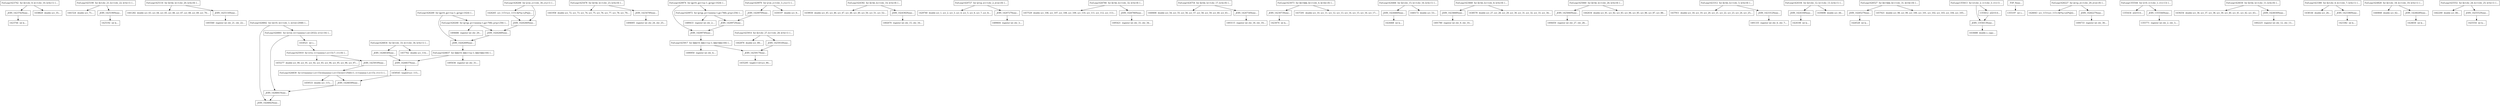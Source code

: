 digraph CFG {
	_JOIN_1423742 [label="_JOIN_1423742None...",shape=box];
	_JOIN_1423742 -> 1423744;
	1425192 [label="1425192  int k;...",shape=box];
	1493560 [label="1493560  register int cbv_21, cbv_22;...",shape=box];
	1494686 [label="1494686  register int cbv_29;...",shape=box];
	ForLoop1425478 [label="ForLoop1425478  for (k=kt; k<=cbv_23; k=k+8) {...",shape=box];
	ForLoop1425478 -> 1441958;
	ForLoop1425478 -> _JOIN_1425478;
	1489433 [label="1489433  register int cbv_2;...",shape=box];
	1439930 [label="1439930  double scv_45, scv_46, scv_47, scv_48, scv_49, scv_50, scv_51, scv_52;...",shape=box];
	1418521 [label="1418521  int i;...",shape=box];
	1418521 -> ForLoop1425919;
	1429740 [label="1429740  double scv_1, scv_2, scv_3, scv_4, scv_5, scv_6, scv_7, scv_8;...",shape=box];
	ForLoop1426841 [label="ForLoop1426841  for (ii=iii; ii<=min(nx-1,iii+2032); ii=ii+16) {...",shape=box];
	ForLoop1426841 -> 1418521;
	ForLoop1426841 -> _JOIN_1426841;
	ForLoop1424392 [label="ForLoop1424392  for (k=kt; k<=cbv_14; k=k+8) {...",shape=box];
	ForLoop1424392 -> 1439930;
	ForLoop1424392 -> _JOIN_1424392;
	ForLoop1425914 [label="ForLoop1425914  for (k=cbv_27; k<=cbv_28; k=k+1) {...",shape=box];
	ForLoop1425914 -> 1442876;
	ForLoop1425914 -> _JOIN_1425914;
	ForLoop1425917 [label="ForLoop1425917  for (kkk=0; kkk<=ny-1; kkk=kkk+64) {...",shape=box];
	ForLoop1425917 -> 1490950;
	ForLoop1425917 -> _JOIN_1425917;
	1495421 [label="1495421  register int cbv_33, cbv_34;...",shape=box];
	1440606 [label="1440606  double scv_54, scv_55, scv_56, scv_57, scv_58, scv_59, scv_60, scv_61;...",shape=box];
	_JOIN_1423073 [label="_JOIN_1423073None...",shape=box];
	_JOIN_1423073 -> 1423074;
	_JOIN_1424466 [label="_JOIN_1424466None...",shape=box];
	_JOIN_1424466 -> 1424468;
	1441282 [label="1441282  double scv_63, scv_64, scv_65, scv_66, scv_67, scv_68, scv_69, scv_70;...",shape=box];
	ForLoop1425919 [label="ForLoop1425919  for (i=ii; i<=min(nx-1,ii+15)-7; i=i+8) {...",shape=box];
	ForLoop1425919 -> 1455277;
	ForLoop1425919 -> _JOIN_1425919;
	_JOIN_1423668 [label="_JOIN_1423668None...",shape=box];
	_JOIN_1423668 -> 1491780;
	1459533 [label="1459533  double scv_115;...",shape=box];
	ForLoop1424466 [label="ForLoop1424466  for (k=cbv_15; k<=cbv_16; k=k+1) {...",shape=box];
	ForLoop1424466 -> 1440172;
	ForLoop1424466 -> _JOIN_1424466;
	1491780 [label="1491780  register int cbv_9, cbv_10;...",shape=box];
	1440172 [label="1440172  double scv_53;...",shape=box];
	ForLoop1423073 [label="ForLoop1423073  for (kt=kkk; kt<=cbv_4; kt=kt+8) {...",shape=box];
	ForLoop1423073 -> 1437291;
	ForLoop1423073 -> _JOIN_1423073;
	1495036 [label="1495036  register int cbv_31;...",shape=box];
	_JOIN_1426266 [label="_JOIN_1426266None...",shape=box];
	_JOIN_1426266 -> _JOIN_1426268;
	_JOIN_1425478 [label="_JOIN_1425478None...",shape=box];
	_JOIN_1425478 -> 1494005;
	_JOIN_1425840 [label="_JOIN_1425840None...",shape=box];
	_JOIN_1425840 -> 1494450;
	_JOIN_1426268 [label="_JOIN_1426268None...",shape=box];
	_JOIN_1426268 -> _JOIN_1426269;
	_JOIN_1426269 [label="_JOIN_1426269None...",shape=box];
	_JOIN_1426269 -> ForLoop1426837;
	1437911 [label="1437911  double scv_18, scv_19, scv_20, scv_21, scv_22, scv_23, scv_24, scv_25;...",shape=box];
	1492670 [label="1492670  register int cbv_15, cbv_16;...",shape=box];
	ForLoop1426766 [label="ForLoop1426766  for (k=kt; k<=cbv_32; k=k+8) {...",shape=box];
	ForLoop1426766 -> 1457529;
	ForLoop1426766 -> _JOIN_1426766;
	1437291 [label="1437291  double scv_10, scv_11, scv_12, scv_13, scv_14, scv_15, scv_16, scv_17;...",shape=box];
	_JOIN_1424104 [label="_JOIN_1424104None...",shape=box];
	_JOIN_1424104 -> 1424106;
	_JOIN_1426839 [label="_JOIN_1426839None...",shape=box];
	_JOIN_1426839 -> _JOIN_1426841;
	1439496 [label="1439496  double scv_44;...",shape=box];
	1430197 [label="1430197  double scv_9;...",shape=box];
	_JOIN_1426837 [label="_JOIN_1426837None...",shape=box];
	_JOIN_1426837 -> 1459545;
	_JOIN_1426834 [label="_JOIN_1426834None...",shape=box];
	_JOIN_1426834 -> _JOIN_1426837;
	ForLoop1425190 [label="ForLoop1425190  for (k=cbv_21; k<=cbv_22; k=k+1) {...",shape=box];
	ForLoop1425190 -> 1441524;
	ForLoop1425190 -> _JOIN_1425190;
	_JOIN_1425116 [label="_JOIN_1425116None...",shape=box];
	_JOIN_1425116 -> 1493560;
	1490950 [label="1490950  register int cbv_4;...",shape=box];
	_JOIN_1426527 [label="_JOIN_1426527None...",shape=box];
	_JOIN_1426527 -> 1426528;
	_JOIN_1355613 [label="_JOIN_1355613None...",shape=box];
	_JOIN_1355613 -> 1418488;
	1494450 [label="1494450  register int cbv_27, cbv_28;...",shape=box];
	_JOIN_1425919 [label="_JOIN_1425919None...",shape=box];
	_JOIN_1425919 -> ForLoop1426839;
	1424106 [label="1424106  int k;...",shape=box];
	ForLoop1425116 [label="ForLoop1425116  for (k=kt; k<=cbv_20; k=k+8) {...",shape=box];
	ForLoop1425116 -> 1441282;
	ForLoop1425116 -> _JOIN_1425116;
	1355197 [label="1355197  int i;...",shape=box];
	_JOIN_1425914 [label="_JOIN_1425914None...",shape=box];
	_JOIN_1425914 -> _JOIN_1425917;
	_JOIN_1425917 [label="_JOIN_1425917None...",shape=box];
	_JOIN_1425917 -> 1455295;
	1457529 [label="1457529  double scv_106, scv_107, scv_108, scv_109, scv_110, scv_111, scv_112, scv_113;...",shape=box];
	ForLoop1420974 [label="ForLoop1420974  for (jjj=0; jjj<=ny-1; jjj=jjj+1024) {...",shape=box];
	ForLoop1420974 -> ForLoop1420972;
	ForLoop1420974 -> _JOIN_1420974;
	ForLoop1420970 [label="ForLoop1420970  for (j=jt; j<=cbv_3; j=j+1) {...",shape=box];
	ForLoop1420970 -> 1430197;
	ForLoop1420970 -> _JOIN_1420970;
	ForLoop1420972 [label="ForLoop1420972  for (jj=jjj; jj<=min(ny-1,jjj+768); jj=jj+256) {...",shape=box];
	ForLoop1420972 -> 1489433;
	ForLoop1420972 -> _JOIN_1420972;
	1455295 [label="1455295  tmp[(i+1)]=scv_90;...",shape=box];
	ForLoop1426227 [label="ForLoop1426227  for (jt=jj; jt<=cbv_29; jt=jt+8) {...",shape=box];
	ForLoop1426227 -> 1426043;
	ForLoop1426227 -> _JOIN_1426227;
	1355771 [label="1355771  register int cbv_2, cbv_3;...",shape=box];
	1492225 [label="1492225  register int cbv_12, cbv_13;...",shape=box];
	1441958 [label="1441958  double scv_72, scv_73, scv_74, scv_75, scv_76, scv_77, scv_78, scv_79;...",shape=box];
	ForLoop1355613 [label="ForLoop1355613  for (i=cbv_2; i<=cbv_3; i=i+1) ...",shape=box];
	ForLoop1355613 -> 1355612;
	ForLoop1355613 -> _JOIN_1355613;
	ForLoop1423380 [label="ForLoop1423380  for (k=cbv_6; k<=cbv_7; k=k+1) {...",shape=box];
	ForLoop1423380 -> 1438144;
	ForLoop1423380 -> _JOIN_1423380;
	_JOIN_1424754 [label="_JOIN_1424754None...",shape=box];
	_JOIN_1424754 -> 1493115;
	1424468 [label="1424468  int k;...",shape=box];
	ForLoop1423668 [label="ForLoop1423668  for (k=kt; k<=cbv_8; k=k+8) {...",shape=box];
	ForLoop1423668 -> 1438578;
	ForLoop1423668 -> _JOIN_1423668;
	_JOIN_1420974 [label="_JOIN_1420974None...",shape=box];
	_JOIN_1420974 -> ForLoop1425917;
	ForLoop1425840 [label="ForLoop1425840  for (k=kt; k<=cbv_26; k=k+8) {...",shape=box];
	ForLoop1425840 -> 1442634;
	ForLoop1425840 -> _JOIN_1425840;
	_JOIN_1420970 [label="_JOIN_1420970None...",shape=box];
	_JOIN_1420970 -> _JOIN_1420972;
	_JOIN_1420972 [label="_JOIN_1420972None...",shape=box];
	_JOIN_1420972 -> _JOIN_1420974;
	1439254 [label="1439254  double scv_36, scv_37, scv_38, scv_39, scv_40, scv_41, scv_42, scv_43;...",shape=box];
	1438144 [label="1438144  double scv_26;...",shape=box];
	_JOIN_1425190 [label="_JOIN_1425190None...",shape=box];
	_JOIN_1425190 -> 1425192;
	ForLoop1424754 [label="ForLoop1424754  for (k=kt; k<=cbv_17; k=k+8) {...",shape=box];
	ForLoop1424754 -> 1440606;
	ForLoop1424754 -> _JOIN_1424754;
	_JOIN_1423380 [label="_JOIN_1423380None...",shape=box];
	_JOIN_1423380 -> 1423382;
	1426265 [label="1426265  scv_115=scv_115+A[i*ny+j]*x[j];...",shape=box];
	1426265 -> _JOIN_1426266;
	ForLoop1423312 [label="ForLoop1423312  for (k=kt; k<=cbv_5; k=k+8) {...",shape=box];
	ForLoop1423312 -> 1437911;
	ForLoop1423312 -> _JOIN_1423312;
	1457021 [label="1457021  double scv_98, scv_99, scv_100, scv_101, scv_102, scv_103, scv_104, scv_105;...",shape=box];
	1442876 [label="1442876  double scv_89;...",shape=box];
	ForLoop1426527 [label="ForLoop1426527  for (kt=kkk; kt<=cbv_31; kt=kt+8) {...",shape=box];
	ForLoop1426527 -> 1457021;
	ForLoop1426527 -> _JOIN_1426527;
	_TOP_ [label="_TOP_None...",shape=box];
	_TOP_ -> 1355197;
	1423074 [label="1423074  int k;...",shape=box];
	ForLoop1426842 [label="ForLoop1426842  for (iii=0; iii<=cbv_1; iii=iii+2048) {...",shape=box];
	ForLoop1426842 -> ForLoop1426841;
	ForLoop1426842 -> _JOIN_1426842;
	1442634 [label="1442634  double scv_81, scv_82, scv_83, scv_84, scv_85, scv_86, scv_87, scv_88;...",shape=box];
	_JOIN_1423312 [label="_JOIN_1423312None...",shape=box];
	_JOIN_1423312 -> 1491335;
	1493115 [label="1493115  register int cbv_18, cbv_19;...",shape=box];
	1491335 [label="1491335  register int cbv_6, cbv_7;...",shape=box];
	1438578 [label="1438578  double scv_27, scv_28, scv_29, scv_30, scv_31, scv_32, scv_33, scv_34;...",shape=box];
	1418488 [label="1418488  double x_copy;...",shape=box];
	_JOIN_1426842 [label="_JOIN_1426842None...",shape=box];
	_JOIN_1426841 [label="_JOIN_1426841None...",shape=box];
	_JOIN_1426841 -> _JOIN_1426842;
	ForLoop1424030 [label="ForLoop1424030  for (k=kt; k<=cbv_11; k=k+8) {...",shape=box];
	ForLoop1424030 -> 1439254;
	ForLoop1424030 -> _JOIN_1424030;
	1424830 [label="1424830  int k;...",shape=box];
	1455277 [label="1455277  double scv_90, scv_91, scv_92, scv_93, scv_94, scv_95, scv_96, scv_97;...",shape=box];
	1494005 [label="1494005  register int cbv_24, cbv_25;...",shape=box];
	ForLoop1424828 [label="ForLoop1424828  for (k=cbv_18; k<=cbv_19; k=k+1) {...",shape=box];
	ForLoop1424828 -> 1440848;
	ForLoop1424828 -> _JOIN_1424828;
	_JOIN_1426227 [label="_JOIN_1426227None...",shape=box];
	_JOIN_1426227 -> 1494733;
	1355612 [label="1355612  y[i]=0.0;...",shape=box];
	1355612 -> _JOIN_1355613;
	1489604 [label="1489604  register int cbv_3;...",shape=box];
	1423382 [label="1423382  int k;...",shape=box];
	1440848 [label="1440848  double scv_62;...",shape=box];
	ForLoop1424104 [label="ForLoop1424104  for (k=cbv_12; k<=cbv_13; k=k+1) {...",shape=box];
	ForLoop1424104 -> 1439496;
	ForLoop1424104 -> _JOIN_1424104;
	ForLoop1420727 [label="ForLoop1420727  for (jt=jj; jt<=cbv_2; jt=jt+8) {...",shape=box];
	ForLoop1420727 -> 1429740;
	ForLoop1420727 -> _JOIN_1420727;
	1426528 [label="1426528  int k;...",shape=box];
	1442200 [label="1442200  double scv_80;...",shape=box];
	ForLoop1425552 [label="ForLoop1425552  for (k=cbv_24; k<=cbv_25; k=k+1) {...",shape=box];
	ForLoop1425552 -> 1442200;
	ForLoop1425552 -> _JOIN_1425552;
	ForLoop1355544 [label="ForLoop1355544  for (i=0; i<=cbv_1; i=i+13) {...",shape=box];
	ForLoop1355544 -> 1355434;
	ForLoop1355544 -> _JOIN_1355544;
	_JOIN_1424030 [label="_JOIN_1424030None...",shape=box];
	_JOIN_1424030 -> 1492225;
	1441524 [label="1441524  double scv_71;...",shape=box];
	1425554 [label="1425554  int k;...",shape=box];
	1457762 [label="1457762  double scv_114;...",shape=box];
	1423744 [label="1423744  int k;...",shape=box];
	1494733 [label="1494733  register int cbv_30;...",shape=box];
	1426043 [label="1426043  scv_115=scv_115+A[i*ny+jt]*x[jt];...",shape=box];
	_JOIN_1424392 [label="_JOIN_1424392None...",shape=box];
	_JOIN_1424392 -> 1492670;
	_JOIN_1425552 [label="_JOIN_1425552None...",shape=box];
	_JOIN_1425552 -> 1425554;
	ForLoop1426266 [label="ForLoop1426266  for (j=jt; j<=cbv_30; j=j+1) {...",shape=box];
	ForLoop1426266 -> 1426265;
	ForLoop1426266 -> _JOIN_1426266;
	1355434 [label="1355434  y[i]=0.0;...",shape=box];
	_JOIN_1426766 [label="_JOIN_1426766None...",shape=box];
	_JOIN_1426766 -> 1495421;
	_JOIN_1420727 [label="_JOIN_1420727None...",shape=box];
	_JOIN_1420727 -> 1489604;
	1438820 [label="1438820  double scv_35;...",shape=box];
	_JOIN_1355544 [label="_JOIN_1355544None...",shape=box];
	_JOIN_1355544 -> 1355771;
	ForLoop1426268 [label="ForLoop1426268  for (jj=jjj; jj<=min(ny-1,jjj+768); jj=jj+256) {...",shape=box];
	ForLoop1426268 -> 1494686;
	ForLoop1426268 -> _JOIN_1426268;
	ForLoop1426269 [label="ForLoop1426269  for (jjj=0; jjj<=ny-1; jjj=jjj+1024) {...",shape=box];
	ForLoop1426269 -> ForLoop1426268;
	ForLoop1426269 -> _JOIN_1426269;
	ForLoop1423742 [label="ForLoop1423742  for (k=cbv_9; k<=cbv_10; k=k+1) {...",shape=box];
	ForLoop1423742 -> 1438820;
	ForLoop1423742 -> _JOIN_1423742;
	_JOIN_1424828 [label="_JOIN_1424828None...",shape=box];
	_JOIN_1424828 -> 1424830;
	ForLoop1426837 [label="ForLoop1426837  for (kkk=0; kkk<=ny-1; kkk=kkk+64) {...",shape=box];
	ForLoop1426837 -> 1495036;
	ForLoop1426837 -> _JOIN_1426837;
	ForLoop1426834 [label="ForLoop1426834  for (k=cbv_33; k<=cbv_34; k=k+1) {...",shape=box];
	ForLoop1426834 -> 1457762;
	ForLoop1426834 -> _JOIN_1426834;
	1459545 [label="1459545  tmp[i]=scv_115;...",shape=box];
	1459545 -> _JOIN_1426839;
	ForLoop1426839 [label="ForLoop1426839  for (i=(min(nx-1,ii+15))-(((min(nx-1,ii+15))-(ii)+1)%8)+1; i<=min(nx-1,ii+15); i=i+1) {...",shape=box];
	ForLoop1426839 -> 1459533;
	ForLoop1426839 -> _JOIN_1426839;

}
